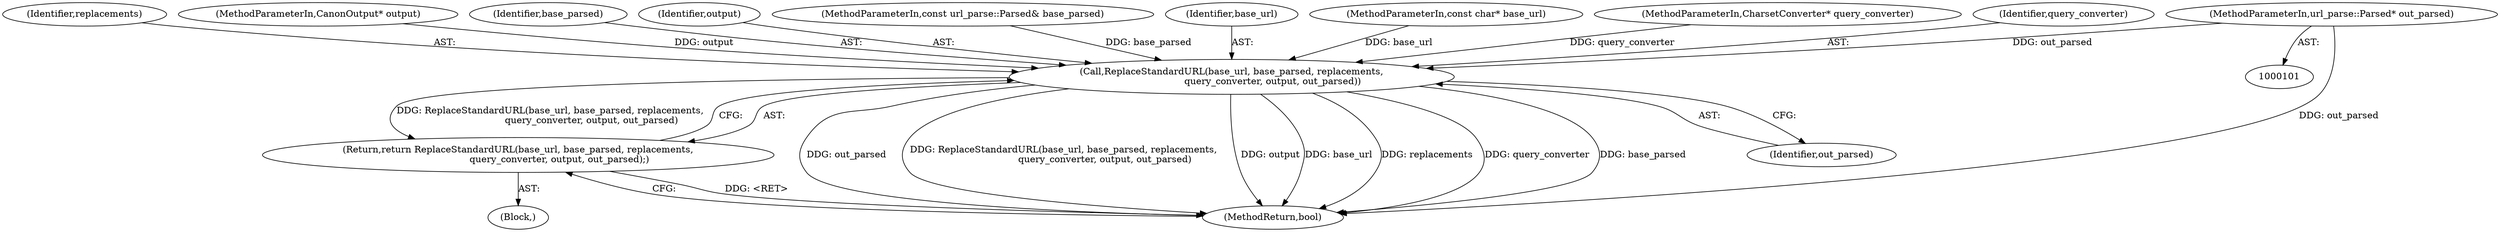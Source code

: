 digraph "0_Chrome_3ca8e38ff57e83fcce76f9b54cd8f8bfa09c34ad@pointer" {
"1000108" [label="(MethodParameterIn,url_parse::Parsed* out_parsed)"];
"1000163" [label="(Call,ReplaceStandardURL(base_url, base_parsed, replacements,\n                            query_converter, output, out_parsed))"];
"1000162" [label="(Return,return ReplaceStandardURL(base_url, base_parsed, replacements,\n                            query_converter, output, out_parsed);)"];
"1000166" [label="(Identifier,replacements)"];
"1000170" [label="(MethodReturn,bool)"];
"1000107" [label="(MethodParameterIn,CanonOutput* output)"];
"1000109" [label="(Block,)"];
"1000162" [label="(Return,return ReplaceStandardURL(base_url, base_parsed, replacements,\n                            query_converter, output, out_parsed);)"];
"1000165" [label="(Identifier,base_parsed)"];
"1000168" [label="(Identifier,output)"];
"1000103" [label="(MethodParameterIn,const url_parse::Parsed& base_parsed)"];
"1000163" [label="(Call,ReplaceStandardURL(base_url, base_parsed, replacements,\n                            query_converter, output, out_parsed))"];
"1000164" [label="(Identifier,base_url)"];
"1000102" [label="(MethodParameterIn,const char* base_url)"];
"1000106" [label="(MethodParameterIn,CharsetConverter* query_converter)"];
"1000108" [label="(MethodParameterIn,url_parse::Parsed* out_parsed)"];
"1000169" [label="(Identifier,out_parsed)"];
"1000167" [label="(Identifier,query_converter)"];
"1000108" -> "1000101"  [label="AST: "];
"1000108" -> "1000170"  [label="DDG: out_parsed"];
"1000108" -> "1000163"  [label="DDG: out_parsed"];
"1000163" -> "1000162"  [label="AST: "];
"1000163" -> "1000169"  [label="CFG: "];
"1000164" -> "1000163"  [label="AST: "];
"1000165" -> "1000163"  [label="AST: "];
"1000166" -> "1000163"  [label="AST: "];
"1000167" -> "1000163"  [label="AST: "];
"1000168" -> "1000163"  [label="AST: "];
"1000169" -> "1000163"  [label="AST: "];
"1000162" -> "1000163"  [label="CFG: "];
"1000163" -> "1000170"  [label="DDG: out_parsed"];
"1000163" -> "1000170"  [label="DDG: ReplaceStandardURL(base_url, base_parsed, replacements,\n                            query_converter, output, out_parsed)"];
"1000163" -> "1000170"  [label="DDG: output"];
"1000163" -> "1000170"  [label="DDG: base_url"];
"1000163" -> "1000170"  [label="DDG: replacements"];
"1000163" -> "1000170"  [label="DDG: query_converter"];
"1000163" -> "1000170"  [label="DDG: base_parsed"];
"1000163" -> "1000162"  [label="DDG: ReplaceStandardURL(base_url, base_parsed, replacements,\n                            query_converter, output, out_parsed)"];
"1000102" -> "1000163"  [label="DDG: base_url"];
"1000103" -> "1000163"  [label="DDG: base_parsed"];
"1000106" -> "1000163"  [label="DDG: query_converter"];
"1000107" -> "1000163"  [label="DDG: output"];
"1000162" -> "1000109"  [label="AST: "];
"1000170" -> "1000162"  [label="CFG: "];
"1000162" -> "1000170"  [label="DDG: <RET>"];
}
